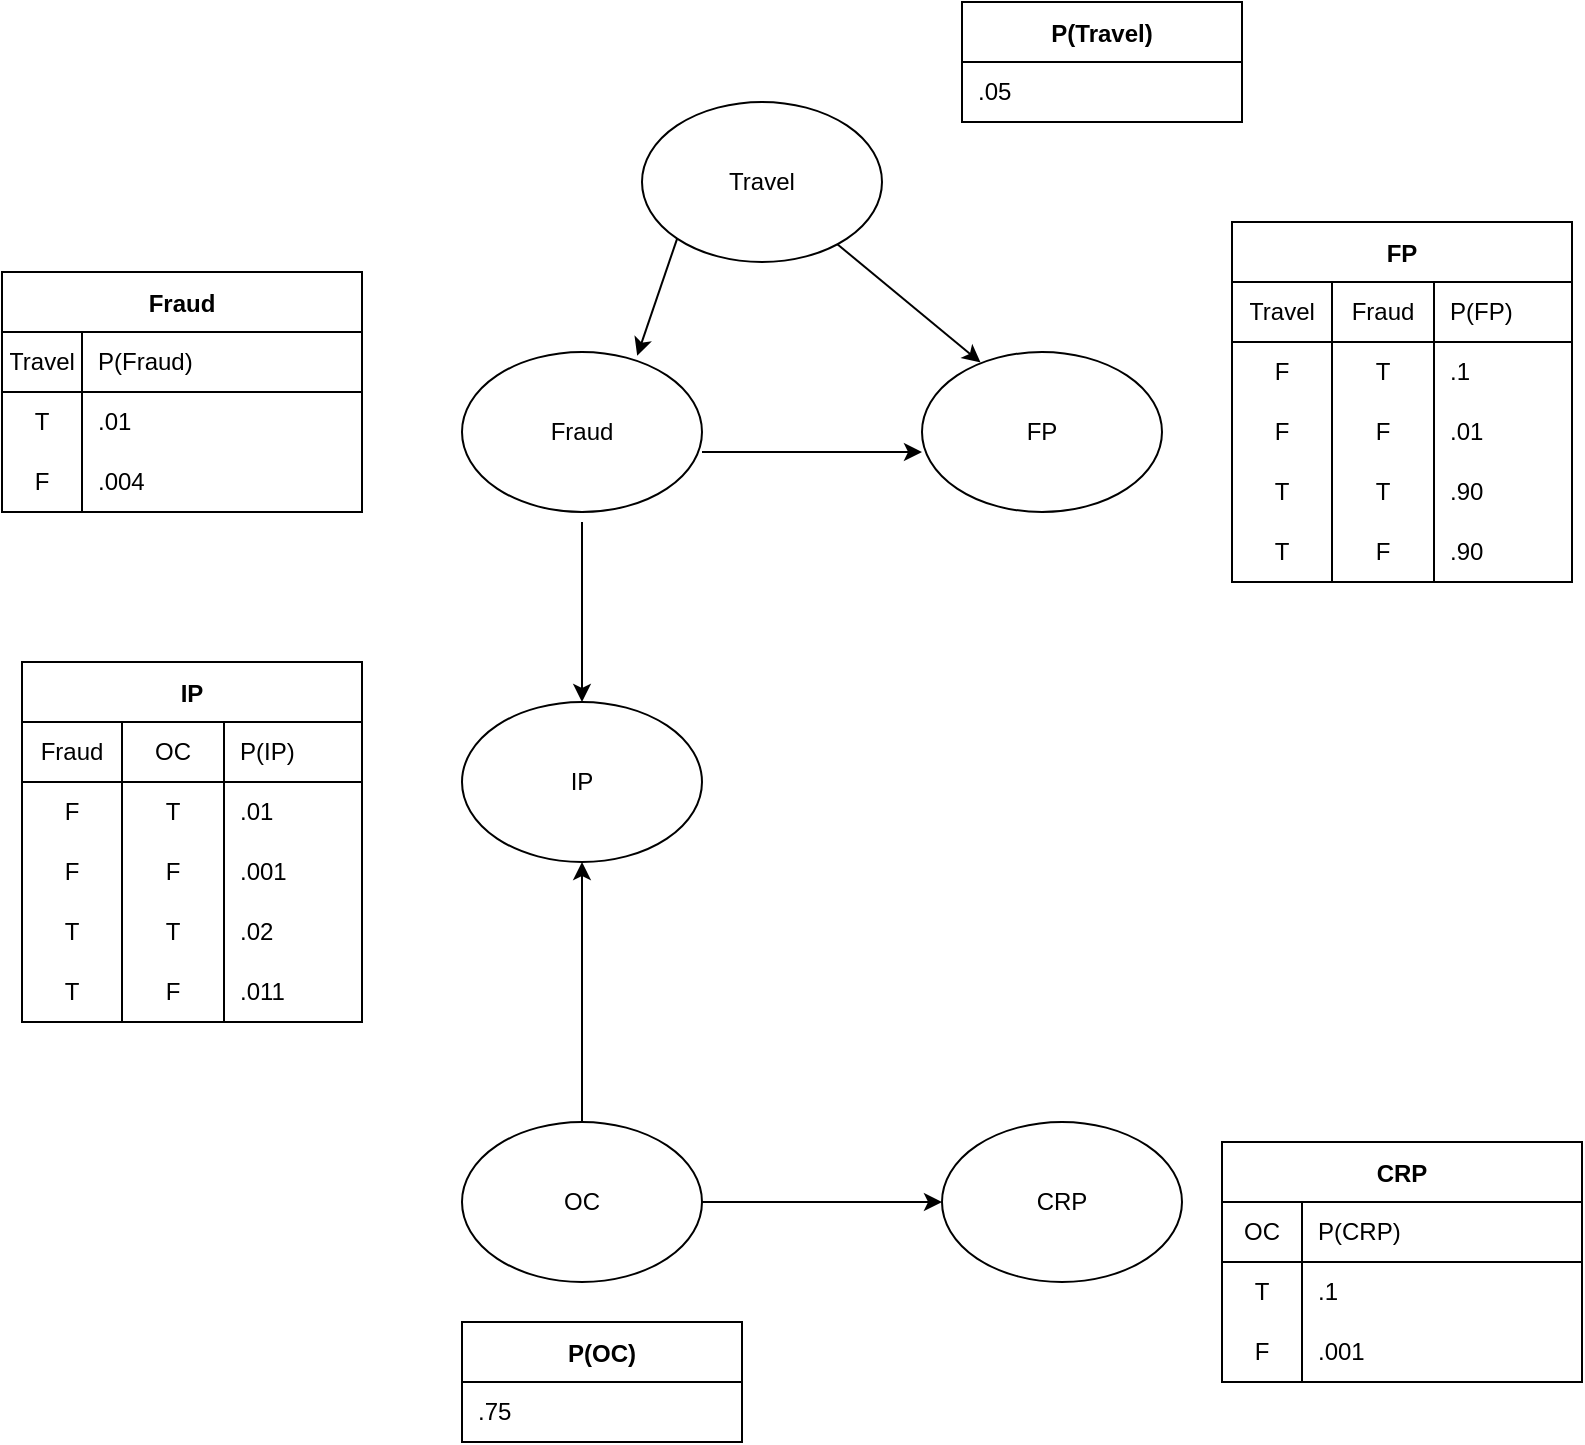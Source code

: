 <mxfile version="15.9.4" type="github">
  <diagram id="6idDF9VV-O7Mx2qizieW" name="Page-1">
    <mxGraphModel dx="3342" dy="1880" grid="1" gridSize="10" guides="1" tooltips="1" connect="1" arrows="1" fold="1" page="1" pageScale="1" pageWidth="850" pageHeight="1100" math="0" shadow="0">
      <root>
        <mxCell id="0" />
        <mxCell id="1" parent="0" />
        <mxCell id="40syu3lnAl7suUB4NCIN-1" value="Travel" style="ellipse;whiteSpace=wrap;html=1;" parent="1" vertex="1">
          <mxGeometry x="350" y="70" width="120" height="80" as="geometry" />
        </mxCell>
        <mxCell id="40syu3lnAl7suUB4NCIN-2" value="Fraud" style="ellipse;whiteSpace=wrap;html=1;" parent="1" vertex="1">
          <mxGeometry x="260" y="195" width="120" height="80" as="geometry" />
        </mxCell>
        <mxCell id="40syu3lnAl7suUB4NCIN-3" value="FP" style="ellipse;whiteSpace=wrap;html=1;" parent="1" vertex="1">
          <mxGeometry x="490" y="195" width="120" height="80" as="geometry" />
        </mxCell>
        <mxCell id="40syu3lnAl7suUB4NCIN-4" value="IP" style="ellipse;whiteSpace=wrap;html=1;" parent="1" vertex="1">
          <mxGeometry x="260" y="370" width="120" height="80" as="geometry" />
        </mxCell>
        <mxCell id="40syu3lnAl7suUB4NCIN-5" value="OC" style="ellipse;whiteSpace=wrap;html=1;" parent="1" vertex="1">
          <mxGeometry x="260" y="580" width="120" height="80" as="geometry" />
        </mxCell>
        <mxCell id="40syu3lnAl7suUB4NCIN-6" value="CRP" style="ellipse;whiteSpace=wrap;html=1;" parent="1" vertex="1">
          <mxGeometry x="500" y="580" width="120" height="80" as="geometry" />
        </mxCell>
        <mxCell id="40syu3lnAl7suUB4NCIN-9" value="" style="endArrow=classic;html=1;rounded=0;entryX=0;entryY=0.625;entryDx=0;entryDy=0;entryPerimeter=0;" parent="1" target="40syu3lnAl7suUB4NCIN-3" edge="1">
          <mxGeometry width="50" height="50" relative="1" as="geometry">
            <mxPoint x="380" y="245" as="sourcePoint" />
            <mxPoint x="550" y="470" as="targetPoint" />
          </mxGeometry>
        </mxCell>
        <mxCell id="40syu3lnAl7suUB4NCIN-10" value="" style="endArrow=classic;html=1;rounded=0;entryX=0.244;entryY=0.066;entryDx=0;entryDy=0;entryPerimeter=0;" parent="1" source="40syu3lnAl7suUB4NCIN-1" target="40syu3lnAl7suUB4NCIN-3" edge="1">
          <mxGeometry width="50" height="50" relative="1" as="geometry">
            <mxPoint x="500" y="170" as="sourcePoint" />
            <mxPoint x="550" y="120" as="targetPoint" />
          </mxGeometry>
        </mxCell>
        <mxCell id="40syu3lnAl7suUB4NCIN-11" value="" style="endArrow=classic;html=1;rounded=0;exitX=0;exitY=1;exitDx=0;exitDy=0;entryX=0.73;entryY=0.023;entryDx=0;entryDy=0;entryPerimeter=0;" parent="1" source="40syu3lnAl7suUB4NCIN-1" target="40syu3lnAl7suUB4NCIN-2" edge="1">
          <mxGeometry width="50" height="50" relative="1" as="geometry">
            <mxPoint x="500" y="170" as="sourcePoint" />
            <mxPoint x="550" y="120" as="targetPoint" />
          </mxGeometry>
        </mxCell>
        <mxCell id="40syu3lnAl7suUB4NCIN-12" value="" style="endArrow=classic;html=1;rounded=0;" parent="1" target="40syu3lnAl7suUB4NCIN-4" edge="1">
          <mxGeometry width="50" height="50" relative="1" as="geometry">
            <mxPoint x="320" y="280" as="sourcePoint" />
            <mxPoint x="550" y="350" as="targetPoint" />
          </mxGeometry>
        </mxCell>
        <mxCell id="40syu3lnAl7suUB4NCIN-13" value="" style="endArrow=classic;html=1;rounded=0;exitX=0.5;exitY=0;exitDx=0;exitDy=0;" parent="1" source="40syu3lnAl7suUB4NCIN-5" target="40syu3lnAl7suUB4NCIN-4" edge="1">
          <mxGeometry width="50" height="50" relative="1" as="geometry">
            <mxPoint x="500" y="400" as="sourcePoint" />
            <mxPoint x="550" y="350" as="targetPoint" />
          </mxGeometry>
        </mxCell>
        <mxCell id="40syu3lnAl7suUB4NCIN-14" value="" style="endArrow=classic;html=1;rounded=0;exitX=1;exitY=0.5;exitDx=0;exitDy=0;entryX=0;entryY=0.5;entryDx=0;entryDy=0;" parent="1" source="40syu3lnAl7suUB4NCIN-5" target="40syu3lnAl7suUB4NCIN-6" edge="1">
          <mxGeometry width="50" height="50" relative="1" as="geometry">
            <mxPoint x="500" y="400" as="sourcePoint" />
            <mxPoint x="550" y="350" as="targetPoint" />
          </mxGeometry>
        </mxCell>
        <mxCell id="40syu3lnAl7suUB4NCIN-16" value="FP" style="shape=table;startSize=30;container=1;collapsible=0;childLayout=tableLayout;fixedRows=1;rowLines=0;fontStyle=1;align=center;pointerEvents=1;" parent="1" vertex="1">
          <mxGeometry x="645" y="130" width="170" height="180" as="geometry" />
        </mxCell>
        <mxCell id="40syu3lnAl7suUB4NCIN-17" value="" style="shape=partialRectangle;html=1;whiteSpace=wrap;collapsible=0;dropTarget=0;pointerEvents=1;fillColor=none;top=0;left=0;bottom=1;right=0;points=[[0,0.5],[1,0.5]];portConstraint=eastwest;" parent="40syu3lnAl7suUB4NCIN-16" vertex="1">
          <mxGeometry y="30" width="170" height="30" as="geometry" />
        </mxCell>
        <mxCell id="40syu3lnAl7suUB4NCIN-30" value="Travel" style="shape=partialRectangle;html=1;whiteSpace=wrap;connectable=0;fillColor=none;top=0;left=0;bottom=0;right=0;overflow=hidden;pointerEvents=1;" parent="40syu3lnAl7suUB4NCIN-17" vertex="1">
          <mxGeometry width="50" height="30" as="geometry">
            <mxRectangle width="50" height="30" as="alternateBounds" />
          </mxGeometry>
        </mxCell>
        <mxCell id="40syu3lnAl7suUB4NCIN-18" value="Fraud" style="shape=partialRectangle;html=1;whiteSpace=wrap;connectable=0;fillColor=none;top=0;left=0;bottom=0;right=0;overflow=hidden;pointerEvents=1;" parent="40syu3lnAl7suUB4NCIN-17" vertex="1">
          <mxGeometry x="50" width="51" height="30" as="geometry">
            <mxRectangle width="51" height="30" as="alternateBounds" />
          </mxGeometry>
        </mxCell>
        <mxCell id="40syu3lnAl7suUB4NCIN-19" value="P(FP)" style="shape=partialRectangle;html=1;whiteSpace=wrap;connectable=0;fillColor=none;top=0;left=0;bottom=0;right=0;align=left;spacingLeft=6;overflow=hidden;pointerEvents=1;" parent="40syu3lnAl7suUB4NCIN-17" vertex="1">
          <mxGeometry x="101" width="69" height="30" as="geometry">
            <mxRectangle width="69" height="30" as="alternateBounds" />
          </mxGeometry>
        </mxCell>
        <mxCell id="40syu3lnAl7suUB4NCIN-20" value="" style="shape=partialRectangle;html=1;whiteSpace=wrap;collapsible=0;dropTarget=0;pointerEvents=1;fillColor=none;top=0;left=0;bottom=0;right=0;points=[[0,0.5],[1,0.5]];portConstraint=eastwest;" parent="40syu3lnAl7suUB4NCIN-16" vertex="1">
          <mxGeometry y="60" width="170" height="30" as="geometry" />
        </mxCell>
        <mxCell id="40syu3lnAl7suUB4NCIN-31" value="F" style="shape=partialRectangle;html=1;whiteSpace=wrap;connectable=0;fillColor=none;top=0;left=0;bottom=0;right=0;overflow=hidden;pointerEvents=1;" parent="40syu3lnAl7suUB4NCIN-20" vertex="1">
          <mxGeometry width="50" height="30" as="geometry">
            <mxRectangle width="50" height="30" as="alternateBounds" />
          </mxGeometry>
        </mxCell>
        <mxCell id="40syu3lnAl7suUB4NCIN-21" value="T" style="shape=partialRectangle;html=1;whiteSpace=wrap;connectable=0;fillColor=none;top=0;left=0;bottom=0;right=0;overflow=hidden;pointerEvents=1;" parent="40syu3lnAl7suUB4NCIN-20" vertex="1">
          <mxGeometry x="50" width="51" height="30" as="geometry">
            <mxRectangle width="51" height="30" as="alternateBounds" />
          </mxGeometry>
        </mxCell>
        <mxCell id="40syu3lnAl7suUB4NCIN-22" value=".1" style="shape=partialRectangle;html=1;whiteSpace=wrap;connectable=0;fillColor=none;top=0;left=0;bottom=0;right=0;align=left;spacingLeft=6;overflow=hidden;pointerEvents=1;" parent="40syu3lnAl7suUB4NCIN-20" vertex="1">
          <mxGeometry x="101" width="69" height="30" as="geometry">
            <mxRectangle width="69" height="30" as="alternateBounds" />
          </mxGeometry>
        </mxCell>
        <mxCell id="40syu3lnAl7suUB4NCIN-23" value="" style="shape=partialRectangle;html=1;whiteSpace=wrap;collapsible=0;dropTarget=0;pointerEvents=1;fillColor=none;top=0;left=0;bottom=0;right=0;points=[[0,0.5],[1,0.5]];portConstraint=eastwest;" parent="40syu3lnAl7suUB4NCIN-16" vertex="1">
          <mxGeometry y="90" width="170" height="30" as="geometry" />
        </mxCell>
        <mxCell id="40syu3lnAl7suUB4NCIN-32" value="F" style="shape=partialRectangle;html=1;whiteSpace=wrap;connectable=0;fillColor=none;top=0;left=0;bottom=0;right=0;overflow=hidden;pointerEvents=1;" parent="40syu3lnAl7suUB4NCIN-23" vertex="1">
          <mxGeometry width="50" height="30" as="geometry">
            <mxRectangle width="50" height="30" as="alternateBounds" />
          </mxGeometry>
        </mxCell>
        <mxCell id="40syu3lnAl7suUB4NCIN-24" value="F" style="shape=partialRectangle;html=1;whiteSpace=wrap;connectable=0;fillColor=none;top=0;left=0;bottom=0;right=0;overflow=hidden;pointerEvents=1;" parent="40syu3lnAl7suUB4NCIN-23" vertex="1">
          <mxGeometry x="50" width="51" height="30" as="geometry">
            <mxRectangle width="51" height="30" as="alternateBounds" />
          </mxGeometry>
        </mxCell>
        <mxCell id="40syu3lnAl7suUB4NCIN-25" value=".01" style="shape=partialRectangle;html=1;whiteSpace=wrap;connectable=0;fillColor=none;top=0;left=0;bottom=0;right=0;align=left;spacingLeft=6;overflow=hidden;pointerEvents=1;" parent="40syu3lnAl7suUB4NCIN-23" vertex="1">
          <mxGeometry x="101" width="69" height="30" as="geometry">
            <mxRectangle width="69" height="30" as="alternateBounds" />
          </mxGeometry>
        </mxCell>
        <mxCell id="40syu3lnAl7suUB4NCIN-33" style="shape=partialRectangle;html=1;whiteSpace=wrap;collapsible=0;dropTarget=0;pointerEvents=1;fillColor=none;top=0;left=0;bottom=0;right=0;points=[[0,0.5],[1,0.5]];portConstraint=eastwest;" parent="40syu3lnAl7suUB4NCIN-16" vertex="1">
          <mxGeometry y="120" width="170" height="30" as="geometry" />
        </mxCell>
        <mxCell id="40syu3lnAl7suUB4NCIN-34" value="T" style="shape=partialRectangle;html=1;whiteSpace=wrap;connectable=0;fillColor=none;top=0;left=0;bottom=0;right=0;overflow=hidden;pointerEvents=1;" parent="40syu3lnAl7suUB4NCIN-33" vertex="1">
          <mxGeometry width="50" height="30" as="geometry">
            <mxRectangle width="50" height="30" as="alternateBounds" />
          </mxGeometry>
        </mxCell>
        <mxCell id="40syu3lnAl7suUB4NCIN-35" value="T" style="shape=partialRectangle;html=1;whiteSpace=wrap;connectable=0;fillColor=none;top=0;left=0;bottom=0;right=0;overflow=hidden;pointerEvents=1;" parent="40syu3lnAl7suUB4NCIN-33" vertex="1">
          <mxGeometry x="50" width="51" height="30" as="geometry">
            <mxRectangle width="51" height="30" as="alternateBounds" />
          </mxGeometry>
        </mxCell>
        <mxCell id="40syu3lnAl7suUB4NCIN-36" value=".90" style="shape=partialRectangle;html=1;whiteSpace=wrap;connectable=0;fillColor=none;top=0;left=0;bottom=0;right=0;align=left;spacingLeft=6;overflow=hidden;pointerEvents=1;" parent="40syu3lnAl7suUB4NCIN-33" vertex="1">
          <mxGeometry x="101" width="69" height="30" as="geometry">
            <mxRectangle width="69" height="30" as="alternateBounds" />
          </mxGeometry>
        </mxCell>
        <mxCell id="40syu3lnAl7suUB4NCIN-37" style="shape=partialRectangle;html=1;whiteSpace=wrap;collapsible=0;dropTarget=0;pointerEvents=1;fillColor=none;top=0;left=0;bottom=0;right=0;points=[[0,0.5],[1,0.5]];portConstraint=eastwest;" parent="40syu3lnAl7suUB4NCIN-16" vertex="1">
          <mxGeometry y="150" width="170" height="30" as="geometry" />
        </mxCell>
        <mxCell id="40syu3lnAl7suUB4NCIN-38" value="T" style="shape=partialRectangle;html=1;whiteSpace=wrap;connectable=0;fillColor=none;top=0;left=0;bottom=0;right=0;overflow=hidden;pointerEvents=1;" parent="40syu3lnAl7suUB4NCIN-37" vertex="1">
          <mxGeometry width="50" height="30" as="geometry">
            <mxRectangle width="50" height="30" as="alternateBounds" />
          </mxGeometry>
        </mxCell>
        <mxCell id="40syu3lnAl7suUB4NCIN-39" value="F" style="shape=partialRectangle;html=1;whiteSpace=wrap;connectable=0;fillColor=none;top=0;left=0;bottom=0;right=0;overflow=hidden;pointerEvents=1;" parent="40syu3lnAl7suUB4NCIN-37" vertex="1">
          <mxGeometry x="50" width="51" height="30" as="geometry">
            <mxRectangle width="51" height="30" as="alternateBounds" />
          </mxGeometry>
        </mxCell>
        <mxCell id="40syu3lnAl7suUB4NCIN-40" value=".90" style="shape=partialRectangle;html=1;whiteSpace=wrap;connectable=0;fillColor=none;top=0;left=0;bottom=0;right=0;align=left;spacingLeft=6;overflow=hidden;pointerEvents=1;" parent="40syu3lnAl7suUB4NCIN-37" vertex="1">
          <mxGeometry x="101" width="69" height="30" as="geometry">
            <mxRectangle width="69" height="30" as="alternateBounds" />
          </mxGeometry>
        </mxCell>
        <mxCell id="40syu3lnAl7suUB4NCIN-42" value="P(Travel)" style="shape=table;startSize=30;container=1;collapsible=0;childLayout=tableLayout;fixedRows=1;rowLines=0;fontStyle=1;align=center;pointerEvents=1;" parent="1" vertex="1">
          <mxGeometry x="510" y="20" width="140" height="60" as="geometry" />
        </mxCell>
        <mxCell id="40syu3lnAl7suUB4NCIN-49" value="" style="shape=partialRectangle;html=1;whiteSpace=wrap;collapsible=0;dropTarget=0;pointerEvents=1;fillColor=none;top=0;left=0;bottom=0;right=0;points=[[0,0.5],[1,0.5]];portConstraint=eastwest;" parent="40syu3lnAl7suUB4NCIN-42" vertex="1">
          <mxGeometry y="30" width="140" height="30" as="geometry" />
        </mxCell>
        <mxCell id="40syu3lnAl7suUB4NCIN-51" value=".05" style="shape=partialRectangle;html=1;whiteSpace=wrap;connectable=0;fillColor=none;top=0;left=0;bottom=0;right=0;align=left;spacingLeft=6;overflow=hidden;pointerEvents=1;" parent="40syu3lnAl7suUB4NCIN-49" vertex="1">
          <mxGeometry width="140" height="30" as="geometry">
            <mxRectangle width="140" height="30" as="alternateBounds" />
          </mxGeometry>
        </mxCell>
        <mxCell id="40syu3lnAl7suUB4NCIN-52" value="Fraud" style="shape=table;startSize=30;container=1;collapsible=0;childLayout=tableLayout;fixedRows=1;rowLines=0;fontStyle=1;align=center;pointerEvents=1;" parent="1" vertex="1">
          <mxGeometry x="30" y="155" width="180" height="120" as="geometry" />
        </mxCell>
        <mxCell id="40syu3lnAl7suUB4NCIN-53" value="" style="shape=partialRectangle;html=1;whiteSpace=wrap;collapsible=0;dropTarget=0;pointerEvents=1;fillColor=none;top=0;left=0;bottom=1;right=0;points=[[0,0.5],[1,0.5]];portConstraint=eastwest;" parent="40syu3lnAl7suUB4NCIN-52" vertex="1">
          <mxGeometry y="30" width="180" height="30" as="geometry" />
        </mxCell>
        <mxCell id="40syu3lnAl7suUB4NCIN-54" value="Travel" style="shape=partialRectangle;html=1;whiteSpace=wrap;connectable=0;fillColor=none;top=0;left=0;bottom=0;right=0;overflow=hidden;pointerEvents=1;" parent="40syu3lnAl7suUB4NCIN-53" vertex="1">
          <mxGeometry width="40" height="30" as="geometry">
            <mxRectangle width="40" height="30" as="alternateBounds" />
          </mxGeometry>
        </mxCell>
        <mxCell id="40syu3lnAl7suUB4NCIN-55" value="P(Fraud)" style="shape=partialRectangle;html=1;whiteSpace=wrap;connectable=0;fillColor=none;top=0;left=0;bottom=0;right=0;align=left;spacingLeft=6;overflow=hidden;pointerEvents=1;" parent="40syu3lnAl7suUB4NCIN-53" vertex="1">
          <mxGeometry x="40" width="140" height="30" as="geometry">
            <mxRectangle width="140" height="30" as="alternateBounds" />
          </mxGeometry>
        </mxCell>
        <mxCell id="40syu3lnAl7suUB4NCIN-56" value="" style="shape=partialRectangle;html=1;whiteSpace=wrap;collapsible=0;dropTarget=0;pointerEvents=1;fillColor=none;top=0;left=0;bottom=0;right=0;points=[[0,0.5],[1,0.5]];portConstraint=eastwest;" parent="40syu3lnAl7suUB4NCIN-52" vertex="1">
          <mxGeometry y="60" width="180" height="30" as="geometry" />
        </mxCell>
        <mxCell id="40syu3lnAl7suUB4NCIN-57" value="T" style="shape=partialRectangle;html=1;whiteSpace=wrap;connectable=0;fillColor=none;top=0;left=0;bottom=0;right=0;overflow=hidden;pointerEvents=1;" parent="40syu3lnAl7suUB4NCIN-56" vertex="1">
          <mxGeometry width="40" height="30" as="geometry">
            <mxRectangle width="40" height="30" as="alternateBounds" />
          </mxGeometry>
        </mxCell>
        <mxCell id="40syu3lnAl7suUB4NCIN-58" value=".01" style="shape=partialRectangle;html=1;whiteSpace=wrap;connectable=0;fillColor=none;top=0;left=0;bottom=0;right=0;align=left;spacingLeft=6;overflow=hidden;pointerEvents=1;" parent="40syu3lnAl7suUB4NCIN-56" vertex="1">
          <mxGeometry x="40" width="140" height="30" as="geometry">
            <mxRectangle width="140" height="30" as="alternateBounds" />
          </mxGeometry>
        </mxCell>
        <mxCell id="40syu3lnAl7suUB4NCIN-59" value="" style="shape=partialRectangle;html=1;whiteSpace=wrap;collapsible=0;dropTarget=0;pointerEvents=1;fillColor=none;top=0;left=0;bottom=0;right=0;points=[[0,0.5],[1,0.5]];portConstraint=eastwest;" parent="40syu3lnAl7suUB4NCIN-52" vertex="1">
          <mxGeometry y="90" width="180" height="30" as="geometry" />
        </mxCell>
        <mxCell id="40syu3lnAl7suUB4NCIN-60" value="F" style="shape=partialRectangle;html=1;whiteSpace=wrap;connectable=0;fillColor=none;top=0;left=0;bottom=0;right=0;overflow=hidden;pointerEvents=1;" parent="40syu3lnAl7suUB4NCIN-59" vertex="1">
          <mxGeometry width="40" height="30" as="geometry">
            <mxRectangle width="40" height="30" as="alternateBounds" />
          </mxGeometry>
        </mxCell>
        <mxCell id="40syu3lnAl7suUB4NCIN-61" value=".004" style="shape=partialRectangle;html=1;whiteSpace=wrap;connectable=0;fillColor=none;top=0;left=0;bottom=0;right=0;align=left;spacingLeft=6;overflow=hidden;pointerEvents=1;" parent="40syu3lnAl7suUB4NCIN-59" vertex="1">
          <mxGeometry x="40" width="140" height="30" as="geometry">
            <mxRectangle width="140" height="30" as="alternateBounds" />
          </mxGeometry>
        </mxCell>
        <mxCell id="40syu3lnAl7suUB4NCIN-62" value="IP" style="shape=table;startSize=30;container=1;collapsible=0;childLayout=tableLayout;fixedRows=1;rowLines=0;fontStyle=1;align=center;pointerEvents=1;" parent="1" vertex="1">
          <mxGeometry x="40" y="350" width="170" height="180" as="geometry" />
        </mxCell>
        <mxCell id="40syu3lnAl7suUB4NCIN-63" value="" style="shape=partialRectangle;html=1;whiteSpace=wrap;collapsible=0;dropTarget=0;pointerEvents=1;fillColor=none;top=0;left=0;bottom=1;right=0;points=[[0,0.5],[1,0.5]];portConstraint=eastwest;" parent="40syu3lnAl7suUB4NCIN-62" vertex="1">
          <mxGeometry y="30" width="170" height="30" as="geometry" />
        </mxCell>
        <mxCell id="40syu3lnAl7suUB4NCIN-64" value="Fraud" style="shape=partialRectangle;html=1;whiteSpace=wrap;connectable=0;fillColor=none;top=0;left=0;bottom=0;right=0;overflow=hidden;pointerEvents=1;" parent="40syu3lnAl7suUB4NCIN-63" vertex="1">
          <mxGeometry width="50" height="30" as="geometry">
            <mxRectangle width="50" height="30" as="alternateBounds" />
          </mxGeometry>
        </mxCell>
        <mxCell id="40syu3lnAl7suUB4NCIN-65" value="OC" style="shape=partialRectangle;html=1;whiteSpace=wrap;connectable=0;fillColor=none;top=0;left=0;bottom=0;right=0;overflow=hidden;pointerEvents=1;" parent="40syu3lnAl7suUB4NCIN-63" vertex="1">
          <mxGeometry x="50" width="51" height="30" as="geometry">
            <mxRectangle width="51" height="30" as="alternateBounds" />
          </mxGeometry>
        </mxCell>
        <mxCell id="40syu3lnAl7suUB4NCIN-66" value="P(IP)" style="shape=partialRectangle;html=1;whiteSpace=wrap;connectable=0;fillColor=none;top=0;left=0;bottom=0;right=0;align=left;spacingLeft=6;overflow=hidden;pointerEvents=1;" parent="40syu3lnAl7suUB4NCIN-63" vertex="1">
          <mxGeometry x="101" width="69" height="30" as="geometry">
            <mxRectangle width="69" height="30" as="alternateBounds" />
          </mxGeometry>
        </mxCell>
        <mxCell id="40syu3lnAl7suUB4NCIN-67" value="" style="shape=partialRectangle;html=1;whiteSpace=wrap;collapsible=0;dropTarget=0;pointerEvents=1;fillColor=none;top=0;left=0;bottom=0;right=0;points=[[0,0.5],[1,0.5]];portConstraint=eastwest;" parent="40syu3lnAl7suUB4NCIN-62" vertex="1">
          <mxGeometry y="60" width="170" height="30" as="geometry" />
        </mxCell>
        <mxCell id="40syu3lnAl7suUB4NCIN-68" value="F" style="shape=partialRectangle;html=1;whiteSpace=wrap;connectable=0;fillColor=none;top=0;left=0;bottom=0;right=0;overflow=hidden;pointerEvents=1;" parent="40syu3lnAl7suUB4NCIN-67" vertex="1">
          <mxGeometry width="50" height="30" as="geometry">
            <mxRectangle width="50" height="30" as="alternateBounds" />
          </mxGeometry>
        </mxCell>
        <mxCell id="40syu3lnAl7suUB4NCIN-69" value="T" style="shape=partialRectangle;html=1;whiteSpace=wrap;connectable=0;fillColor=none;top=0;left=0;bottom=0;right=0;overflow=hidden;pointerEvents=1;" parent="40syu3lnAl7suUB4NCIN-67" vertex="1">
          <mxGeometry x="50" width="51" height="30" as="geometry">
            <mxRectangle width="51" height="30" as="alternateBounds" />
          </mxGeometry>
        </mxCell>
        <mxCell id="40syu3lnAl7suUB4NCIN-70" value=".01" style="shape=partialRectangle;html=1;whiteSpace=wrap;connectable=0;fillColor=none;top=0;left=0;bottom=0;right=0;align=left;spacingLeft=6;overflow=hidden;pointerEvents=1;" parent="40syu3lnAl7suUB4NCIN-67" vertex="1">
          <mxGeometry x="101" width="69" height="30" as="geometry">
            <mxRectangle width="69" height="30" as="alternateBounds" />
          </mxGeometry>
        </mxCell>
        <mxCell id="40syu3lnAl7suUB4NCIN-71" value="" style="shape=partialRectangle;html=1;whiteSpace=wrap;collapsible=0;dropTarget=0;pointerEvents=1;fillColor=none;top=0;left=0;bottom=0;right=0;points=[[0,0.5],[1,0.5]];portConstraint=eastwest;" parent="40syu3lnAl7suUB4NCIN-62" vertex="1">
          <mxGeometry y="90" width="170" height="30" as="geometry" />
        </mxCell>
        <mxCell id="40syu3lnAl7suUB4NCIN-72" value="F" style="shape=partialRectangle;html=1;whiteSpace=wrap;connectable=0;fillColor=none;top=0;left=0;bottom=0;right=0;overflow=hidden;pointerEvents=1;" parent="40syu3lnAl7suUB4NCIN-71" vertex="1">
          <mxGeometry width="50" height="30" as="geometry">
            <mxRectangle width="50" height="30" as="alternateBounds" />
          </mxGeometry>
        </mxCell>
        <mxCell id="40syu3lnAl7suUB4NCIN-73" value="F" style="shape=partialRectangle;html=1;whiteSpace=wrap;connectable=0;fillColor=none;top=0;left=0;bottom=0;right=0;overflow=hidden;pointerEvents=1;" parent="40syu3lnAl7suUB4NCIN-71" vertex="1">
          <mxGeometry x="50" width="51" height="30" as="geometry">
            <mxRectangle width="51" height="30" as="alternateBounds" />
          </mxGeometry>
        </mxCell>
        <mxCell id="40syu3lnAl7suUB4NCIN-74" value=".001" style="shape=partialRectangle;html=1;whiteSpace=wrap;connectable=0;fillColor=none;top=0;left=0;bottom=0;right=0;align=left;spacingLeft=6;overflow=hidden;pointerEvents=1;" parent="40syu3lnAl7suUB4NCIN-71" vertex="1">
          <mxGeometry x="101" width="69" height="30" as="geometry">
            <mxRectangle width="69" height="30" as="alternateBounds" />
          </mxGeometry>
        </mxCell>
        <mxCell id="40syu3lnAl7suUB4NCIN-75" style="shape=partialRectangle;html=1;whiteSpace=wrap;collapsible=0;dropTarget=0;pointerEvents=1;fillColor=none;top=0;left=0;bottom=0;right=0;points=[[0,0.5],[1,0.5]];portConstraint=eastwest;" parent="40syu3lnAl7suUB4NCIN-62" vertex="1">
          <mxGeometry y="120" width="170" height="30" as="geometry" />
        </mxCell>
        <mxCell id="40syu3lnAl7suUB4NCIN-76" value="T" style="shape=partialRectangle;html=1;whiteSpace=wrap;connectable=0;fillColor=none;top=0;left=0;bottom=0;right=0;overflow=hidden;pointerEvents=1;" parent="40syu3lnAl7suUB4NCIN-75" vertex="1">
          <mxGeometry width="50" height="30" as="geometry">
            <mxRectangle width="50" height="30" as="alternateBounds" />
          </mxGeometry>
        </mxCell>
        <mxCell id="40syu3lnAl7suUB4NCIN-77" value="T" style="shape=partialRectangle;html=1;whiteSpace=wrap;connectable=0;fillColor=none;top=0;left=0;bottom=0;right=0;overflow=hidden;pointerEvents=1;" parent="40syu3lnAl7suUB4NCIN-75" vertex="1">
          <mxGeometry x="50" width="51" height="30" as="geometry">
            <mxRectangle width="51" height="30" as="alternateBounds" />
          </mxGeometry>
        </mxCell>
        <mxCell id="40syu3lnAl7suUB4NCIN-78" value=".02" style="shape=partialRectangle;html=1;whiteSpace=wrap;connectable=0;fillColor=none;top=0;left=0;bottom=0;right=0;align=left;spacingLeft=6;overflow=hidden;pointerEvents=1;" parent="40syu3lnAl7suUB4NCIN-75" vertex="1">
          <mxGeometry x="101" width="69" height="30" as="geometry">
            <mxRectangle width="69" height="30" as="alternateBounds" />
          </mxGeometry>
        </mxCell>
        <mxCell id="40syu3lnAl7suUB4NCIN-79" style="shape=partialRectangle;html=1;whiteSpace=wrap;collapsible=0;dropTarget=0;pointerEvents=1;fillColor=none;top=0;left=0;bottom=0;right=0;points=[[0,0.5],[1,0.5]];portConstraint=eastwest;" parent="40syu3lnAl7suUB4NCIN-62" vertex="1">
          <mxGeometry y="150" width="170" height="30" as="geometry" />
        </mxCell>
        <mxCell id="40syu3lnAl7suUB4NCIN-80" value="T" style="shape=partialRectangle;html=1;whiteSpace=wrap;connectable=0;fillColor=none;top=0;left=0;bottom=0;right=0;overflow=hidden;pointerEvents=1;" parent="40syu3lnAl7suUB4NCIN-79" vertex="1">
          <mxGeometry width="50" height="30" as="geometry">
            <mxRectangle width="50" height="30" as="alternateBounds" />
          </mxGeometry>
        </mxCell>
        <mxCell id="40syu3lnAl7suUB4NCIN-81" value="F" style="shape=partialRectangle;html=1;whiteSpace=wrap;connectable=0;fillColor=none;top=0;left=0;bottom=0;right=0;overflow=hidden;pointerEvents=1;" parent="40syu3lnAl7suUB4NCIN-79" vertex="1">
          <mxGeometry x="50" width="51" height="30" as="geometry">
            <mxRectangle width="51" height="30" as="alternateBounds" />
          </mxGeometry>
        </mxCell>
        <mxCell id="40syu3lnAl7suUB4NCIN-82" value=".011" style="shape=partialRectangle;html=1;whiteSpace=wrap;connectable=0;fillColor=none;top=0;left=0;bottom=0;right=0;align=left;spacingLeft=6;overflow=hidden;pointerEvents=1;" parent="40syu3lnAl7suUB4NCIN-79" vertex="1">
          <mxGeometry x="101" width="69" height="30" as="geometry">
            <mxRectangle width="69" height="30" as="alternateBounds" />
          </mxGeometry>
        </mxCell>
        <mxCell id="40syu3lnAl7suUB4NCIN-83" value="P(OC)" style="shape=table;startSize=30;container=1;collapsible=0;childLayout=tableLayout;fixedRows=1;rowLines=0;fontStyle=1;align=center;pointerEvents=1;" parent="1" vertex="1">
          <mxGeometry x="260" y="680" width="140" height="60" as="geometry" />
        </mxCell>
        <mxCell id="40syu3lnAl7suUB4NCIN-84" value="" style="shape=partialRectangle;html=1;whiteSpace=wrap;collapsible=0;dropTarget=0;pointerEvents=1;fillColor=none;top=0;left=0;bottom=0;right=0;points=[[0,0.5],[1,0.5]];portConstraint=eastwest;" parent="40syu3lnAl7suUB4NCIN-83" vertex="1">
          <mxGeometry y="30" width="140" height="30" as="geometry" />
        </mxCell>
        <mxCell id="40syu3lnAl7suUB4NCIN-85" value=".75" style="shape=partialRectangle;html=1;whiteSpace=wrap;connectable=0;fillColor=none;top=0;left=0;bottom=0;right=0;align=left;spacingLeft=6;overflow=hidden;pointerEvents=1;" parent="40syu3lnAl7suUB4NCIN-84" vertex="1">
          <mxGeometry width="140" height="30" as="geometry">
            <mxRectangle width="140" height="30" as="alternateBounds" />
          </mxGeometry>
        </mxCell>
        <mxCell id="40syu3lnAl7suUB4NCIN-86" value="CRP" style="shape=table;startSize=30;container=1;collapsible=0;childLayout=tableLayout;fixedRows=1;rowLines=0;fontStyle=1;align=center;pointerEvents=1;" parent="1" vertex="1">
          <mxGeometry x="640" y="590" width="180" height="120" as="geometry" />
        </mxCell>
        <mxCell id="40syu3lnAl7suUB4NCIN-87" value="" style="shape=partialRectangle;html=1;whiteSpace=wrap;collapsible=0;dropTarget=0;pointerEvents=1;fillColor=none;top=0;left=0;bottom=1;right=0;points=[[0,0.5],[1,0.5]];portConstraint=eastwest;" parent="40syu3lnAl7suUB4NCIN-86" vertex="1">
          <mxGeometry y="30" width="180" height="30" as="geometry" />
        </mxCell>
        <mxCell id="40syu3lnAl7suUB4NCIN-88" value="OC" style="shape=partialRectangle;html=1;whiteSpace=wrap;connectable=0;fillColor=none;top=0;left=0;bottom=0;right=0;overflow=hidden;pointerEvents=1;" parent="40syu3lnAl7suUB4NCIN-87" vertex="1">
          <mxGeometry width="40" height="30" as="geometry">
            <mxRectangle width="40" height="30" as="alternateBounds" />
          </mxGeometry>
        </mxCell>
        <mxCell id="40syu3lnAl7suUB4NCIN-89" value="P(CRP)" style="shape=partialRectangle;html=1;whiteSpace=wrap;connectable=0;fillColor=none;top=0;left=0;bottom=0;right=0;align=left;spacingLeft=6;overflow=hidden;pointerEvents=1;" parent="40syu3lnAl7suUB4NCIN-87" vertex="1">
          <mxGeometry x="40" width="140" height="30" as="geometry">
            <mxRectangle width="140" height="30" as="alternateBounds" />
          </mxGeometry>
        </mxCell>
        <mxCell id="40syu3lnAl7suUB4NCIN-90" value="" style="shape=partialRectangle;html=1;whiteSpace=wrap;collapsible=0;dropTarget=0;pointerEvents=1;fillColor=none;top=0;left=0;bottom=0;right=0;points=[[0,0.5],[1,0.5]];portConstraint=eastwest;" parent="40syu3lnAl7suUB4NCIN-86" vertex="1">
          <mxGeometry y="60" width="180" height="30" as="geometry" />
        </mxCell>
        <mxCell id="40syu3lnAl7suUB4NCIN-91" value="T" style="shape=partialRectangle;html=1;whiteSpace=wrap;connectable=0;fillColor=none;top=0;left=0;bottom=0;right=0;overflow=hidden;pointerEvents=1;" parent="40syu3lnAl7suUB4NCIN-90" vertex="1">
          <mxGeometry width="40" height="30" as="geometry">
            <mxRectangle width="40" height="30" as="alternateBounds" />
          </mxGeometry>
        </mxCell>
        <mxCell id="40syu3lnAl7suUB4NCIN-92" value=".1" style="shape=partialRectangle;html=1;whiteSpace=wrap;connectable=0;fillColor=none;top=0;left=0;bottom=0;right=0;align=left;spacingLeft=6;overflow=hidden;pointerEvents=1;" parent="40syu3lnAl7suUB4NCIN-90" vertex="1">
          <mxGeometry x="40" width="140" height="30" as="geometry">
            <mxRectangle width="140" height="30" as="alternateBounds" />
          </mxGeometry>
        </mxCell>
        <mxCell id="40syu3lnAl7suUB4NCIN-93" value="" style="shape=partialRectangle;html=1;whiteSpace=wrap;collapsible=0;dropTarget=0;pointerEvents=1;fillColor=none;top=0;left=0;bottom=0;right=0;points=[[0,0.5],[1,0.5]];portConstraint=eastwest;" parent="40syu3lnAl7suUB4NCIN-86" vertex="1">
          <mxGeometry y="90" width="180" height="30" as="geometry" />
        </mxCell>
        <mxCell id="40syu3lnAl7suUB4NCIN-94" value="F" style="shape=partialRectangle;html=1;whiteSpace=wrap;connectable=0;fillColor=none;top=0;left=0;bottom=0;right=0;overflow=hidden;pointerEvents=1;" parent="40syu3lnAl7suUB4NCIN-93" vertex="1">
          <mxGeometry width="40" height="30" as="geometry">
            <mxRectangle width="40" height="30" as="alternateBounds" />
          </mxGeometry>
        </mxCell>
        <mxCell id="40syu3lnAl7suUB4NCIN-95" value=".001" style="shape=partialRectangle;html=1;whiteSpace=wrap;connectable=0;fillColor=none;top=0;left=0;bottom=0;right=0;align=left;spacingLeft=6;overflow=hidden;pointerEvents=1;" parent="40syu3lnAl7suUB4NCIN-93" vertex="1">
          <mxGeometry x="40" width="140" height="30" as="geometry">
            <mxRectangle width="140" height="30" as="alternateBounds" />
          </mxGeometry>
        </mxCell>
      </root>
    </mxGraphModel>
  </diagram>
</mxfile>
